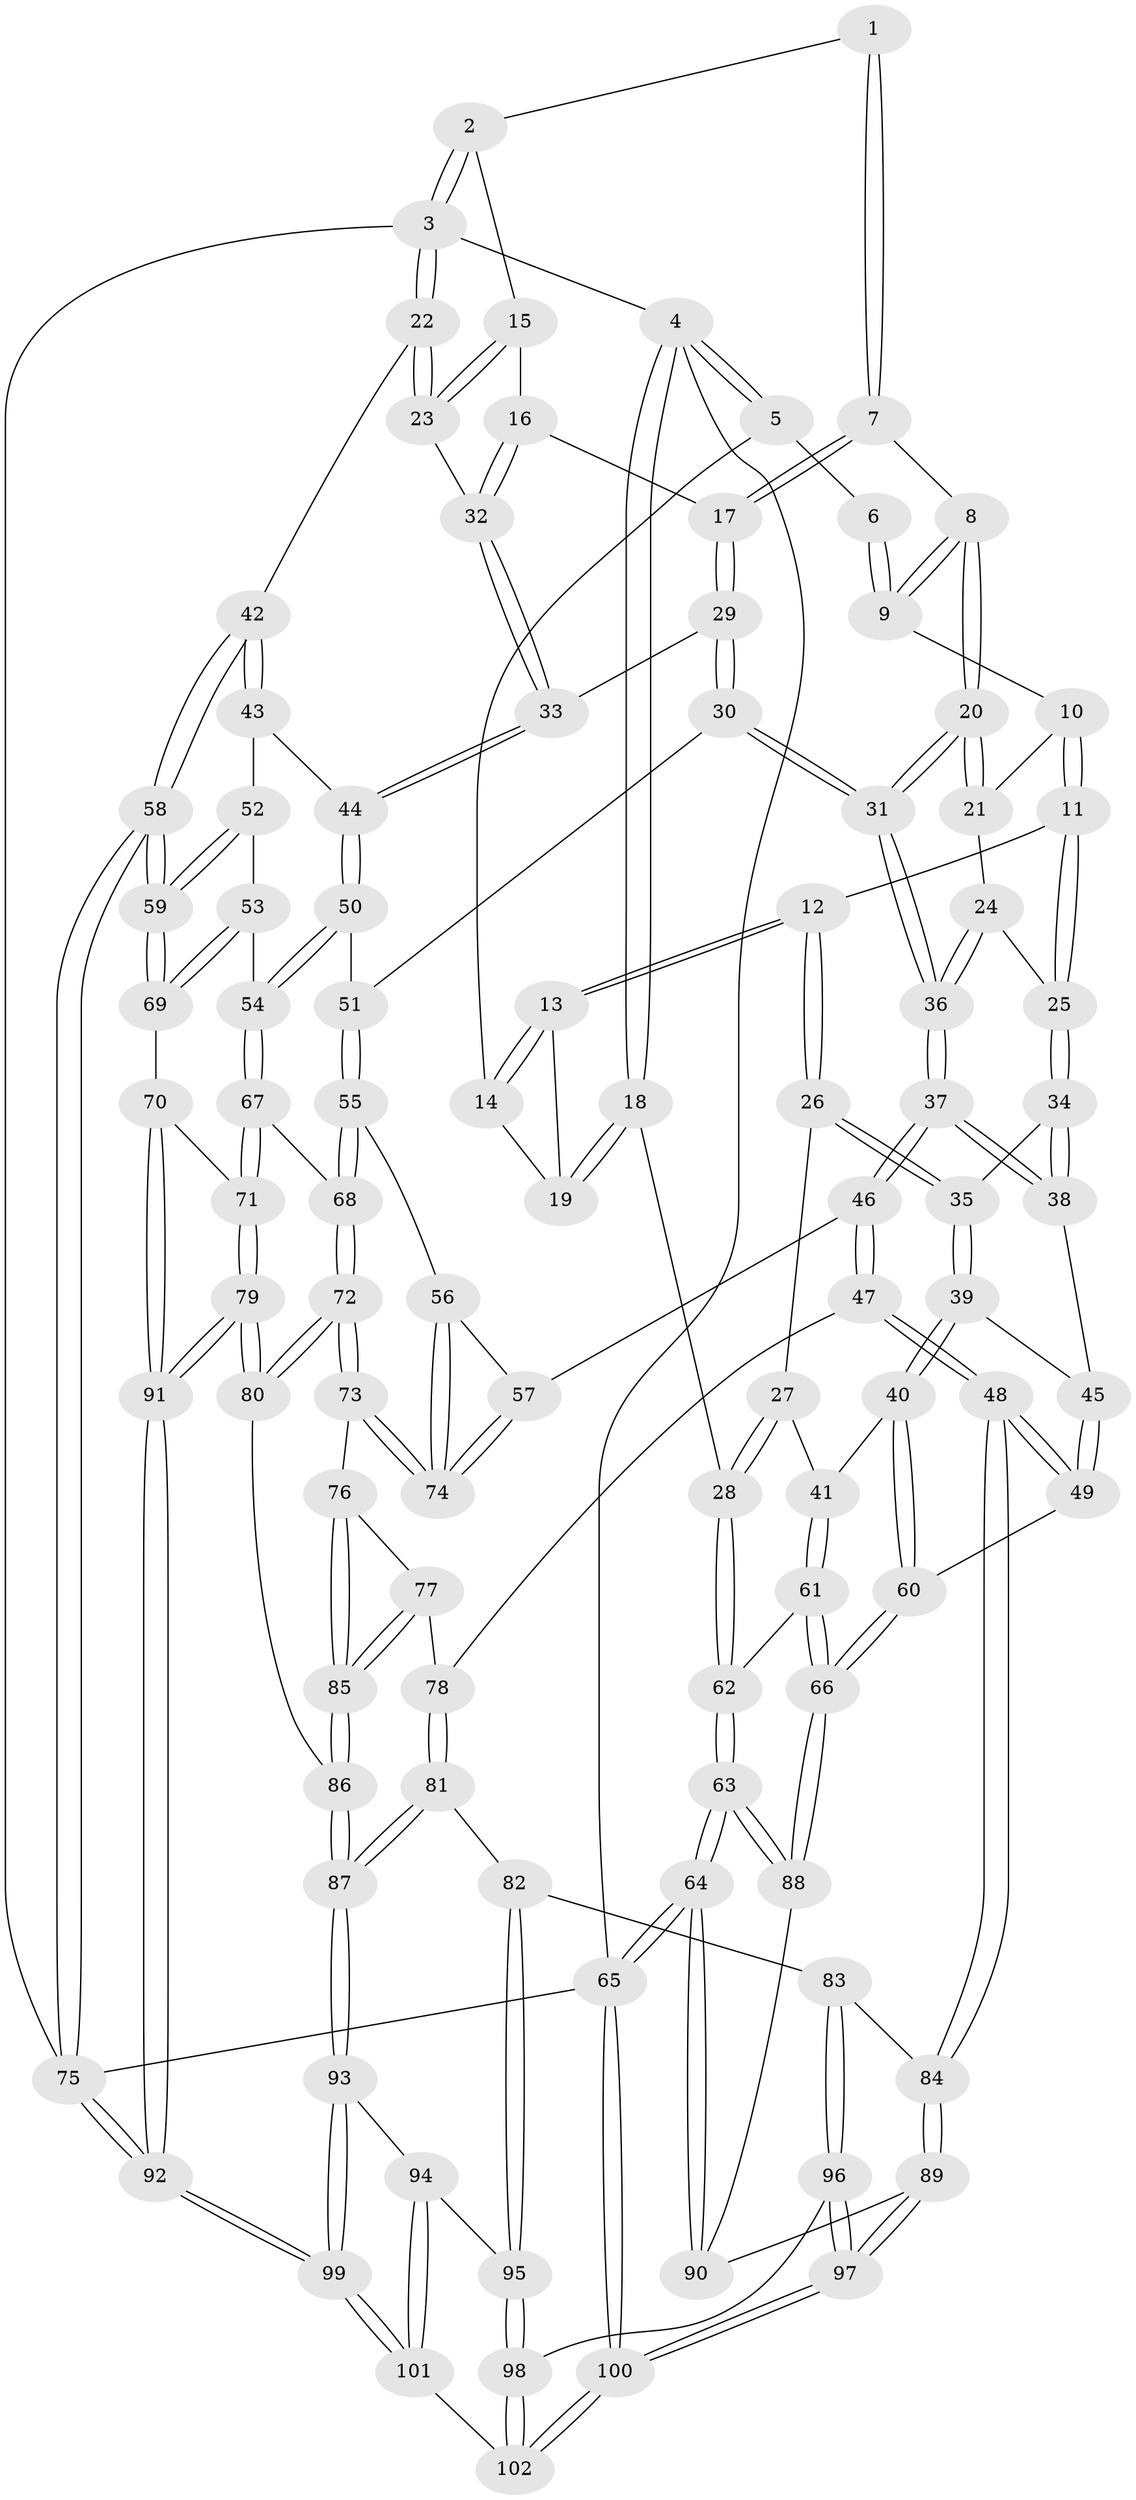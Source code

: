 // Generated by graph-tools (version 1.1) at 2025/38/02/21/25 10:38:58]
// undirected, 102 vertices, 252 edges
graph export_dot {
graph [start="1"]
  node [color=gray90,style=filled];
  1 [pos="+0.6251480310349679+0"];
  2 [pos="+0.9823620374068466+0"];
  3 [pos="+1+0"];
  4 [pos="+0+0"];
  5 [pos="+0.2493962264801311+0"];
  6 [pos="+0.317192489810183+0"];
  7 [pos="+0.6108166020619942+0.14338069327470426"];
  8 [pos="+0.5481055119989147+0.16954636339187273"];
  9 [pos="+0.42414191741327645+0.1425619055747312"];
  10 [pos="+0.4182928834180328+0.14722372582457358"];
  11 [pos="+0.28884402527152353+0.2251905503948807"];
  12 [pos="+0.19656007224780261+0.19459214286564616"];
  13 [pos="+0.19459526705409683+0.17925521527398816"];
  14 [pos="+0.2273802251580811+0"];
  15 [pos="+0.7525991339796166+0.1600682347613878"];
  16 [pos="+0.710932422139843+0.17921707503229764"];
  17 [pos="+0.6904889838485737+0.1790973559359821"];
  18 [pos="+0+0.1887606918958076"];
  19 [pos="+0.05328310518041463+0.06711984818659354"];
  20 [pos="+0.5218351791875057+0.33226504248281424"];
  21 [pos="+0.4271182235440706+0.2828641344863924"];
  22 [pos="+1+0.12204560475757811"];
  23 [pos="+1+0.19342890486516612"];
  24 [pos="+0.37194204056624214+0.34183809588987957"];
  25 [pos="+0.3091918068761818+0.29388638759825936"];
  26 [pos="+0.11987784352871549+0.24602342340962208"];
  27 [pos="+0.013527367011912655+0.26390272389222713"];
  28 [pos="+0+0.2180125996579416"];
  29 [pos="+0.6612517600502807+0.38927257254756864"];
  30 [pos="+0.5729017127653734+0.4342944181415069"];
  31 [pos="+0.519479826741679+0.4352767254147407"];
  32 [pos="+0.8331110866751649+0.36730121480118766"];
  33 [pos="+0.8163013449560388+0.41784497653839503"];
  34 [pos="+0.24377205977295247+0.4108829305144081"];
  35 [pos="+0.19337720526079627+0.42087794969216147"];
  36 [pos="+0.4773239214418104+0.465114011529651"];
  37 [pos="+0.4605541761463626+0.4946805208112755"];
  38 [pos="+0.3160402594471513+0.46680881885109954"];
  39 [pos="+0.1473568472410183+0.4749600952657199"];
  40 [pos="+0.13453933627545547+0.4874468281665697"];
  41 [pos="+0.10730717281270127+0.4773317063914706"];
  42 [pos="+1+0.45907504742030675"];
  43 [pos="+0.9194728921333712+0.4723539528507006"];
  44 [pos="+0.8225669210309378+0.43522274793448196"];
  45 [pos="+0.2766023538871093+0.5070591354256367"];
  46 [pos="+0.4561025510020821+0.5481221609917678"];
  47 [pos="+0.4270577488689037+0.6030152990541001"];
  48 [pos="+0.28177133656489617+0.6875193132305725"];
  49 [pos="+0.19919425952030032+0.6518820101879144"];
  50 [pos="+0.7855235014258376+0.5306650479694041"];
  51 [pos="+0.5916981594033456+0.4529382390642545"];
  52 [pos="+0.9173102105547924+0.5387884149386308"];
  53 [pos="+0.8863984058602763+0.5960882057279293"];
  54 [pos="+0.7761746354768396+0.5787259517532627"];
  55 [pos="+0.7031884780619178+0.6046580839489056"];
  56 [pos="+0.6415351368970562+0.6157557841521509"];
  57 [pos="+0.4576991236531738+0.5489817396114096"];
  58 [pos="+1+0.7226436663741143"];
  59 [pos="+1+0.706306183464389"];
  60 [pos="+0.17548610912495646+0.646764499679945"];
  61 [pos="+0+0.5125858395908957"];
  62 [pos="+0+0.5016802076028043"];
  63 [pos="+0+0.6864242613760708"];
  64 [pos="+0+0.9129716033040296"];
  65 [pos="+0+1"];
  66 [pos="+0.14184060626695233+0.6648282744591361"];
  67 [pos="+0.7509119710700245+0.6137370059317258"];
  68 [pos="+0.7385025955472816+0.6156855994022866"];
  69 [pos="+1+0.7008403268016262"];
  70 [pos="+0.8629942029358271+0.7347612693848502"];
  71 [pos="+0.7773503186891705+0.656066542028996"];
  72 [pos="+0.6400887035894711+0.7627160042847368"];
  73 [pos="+0.5984397339489761+0.722029609198922"];
  74 [pos="+0.5977192989370347+0.6811077054517803"];
  75 [pos="+1+1"];
  76 [pos="+0.5772738912630593+0.7204876326131251"];
  77 [pos="+0.47875392525007754+0.6837852979604555"];
  78 [pos="+0.45921338694673264+0.66072825452147"];
  79 [pos="+0.6993521137435926+0.8654820967809308"];
  80 [pos="+0.6526234087232857+0.8309323281977234"];
  81 [pos="+0.4228820568568773+0.8277387135518504"];
  82 [pos="+0.3554486962312709+0.8138426574310584"];
  83 [pos="+0.31417002708464214+0.7963979061222091"];
  84 [pos="+0.29458474976294047+0.7504571137126235"];
  85 [pos="+0.5034497727040307+0.7863646021936957"];
  86 [pos="+0.5015375725808268+0.855295186896133"];
  87 [pos="+0.49223567082551517+0.861965503532662"];
  88 [pos="+0.12230161819871196+0.6863752541984594"];
  89 [pos="+0.12218717057247819+0.8720491845457237"];
  90 [pos="+0.09486993976285775+0.757691387123528"];
  91 [pos="+0.765495440693562+0.9359872278553474"];
  92 [pos="+0.8830101684981103+1"];
  93 [pos="+0.48918926432755644+0.8801055868511035"];
  94 [pos="+0.44690600196101615+0.9220235505915239"];
  95 [pos="+0.3825931796126835+0.9477296765060081"];
  96 [pos="+0.2725963729264994+0.8956217971339799"];
  97 [pos="+0.1175860133537806+0.9796305296696486"];
  98 [pos="+0.353253152190782+0.9736160070629158"];
  99 [pos="+0.6669813579179645+1"];
  100 [pos="+0+1"];
  101 [pos="+0.4517386554189803+1"];
  102 [pos="+0.3504398653942845+1"];
  1 -- 2;
  1 -- 7;
  1 -- 7;
  2 -- 3;
  2 -- 3;
  2 -- 15;
  3 -- 4;
  3 -- 22;
  3 -- 22;
  3 -- 75;
  4 -- 5;
  4 -- 5;
  4 -- 18;
  4 -- 18;
  4 -- 65;
  5 -- 6;
  5 -- 14;
  6 -- 9;
  6 -- 9;
  7 -- 8;
  7 -- 17;
  7 -- 17;
  8 -- 9;
  8 -- 9;
  8 -- 20;
  8 -- 20;
  9 -- 10;
  10 -- 11;
  10 -- 11;
  10 -- 21;
  11 -- 12;
  11 -- 25;
  11 -- 25;
  12 -- 13;
  12 -- 13;
  12 -- 26;
  12 -- 26;
  13 -- 14;
  13 -- 14;
  13 -- 19;
  14 -- 19;
  15 -- 16;
  15 -- 23;
  15 -- 23;
  16 -- 17;
  16 -- 32;
  16 -- 32;
  17 -- 29;
  17 -- 29;
  18 -- 19;
  18 -- 19;
  18 -- 28;
  20 -- 21;
  20 -- 21;
  20 -- 31;
  20 -- 31;
  21 -- 24;
  22 -- 23;
  22 -- 23;
  22 -- 42;
  23 -- 32;
  24 -- 25;
  24 -- 36;
  24 -- 36;
  25 -- 34;
  25 -- 34;
  26 -- 27;
  26 -- 35;
  26 -- 35;
  27 -- 28;
  27 -- 28;
  27 -- 41;
  28 -- 62;
  28 -- 62;
  29 -- 30;
  29 -- 30;
  29 -- 33;
  30 -- 31;
  30 -- 31;
  30 -- 51;
  31 -- 36;
  31 -- 36;
  32 -- 33;
  32 -- 33;
  33 -- 44;
  33 -- 44;
  34 -- 35;
  34 -- 38;
  34 -- 38;
  35 -- 39;
  35 -- 39;
  36 -- 37;
  36 -- 37;
  37 -- 38;
  37 -- 38;
  37 -- 46;
  37 -- 46;
  38 -- 45;
  39 -- 40;
  39 -- 40;
  39 -- 45;
  40 -- 41;
  40 -- 60;
  40 -- 60;
  41 -- 61;
  41 -- 61;
  42 -- 43;
  42 -- 43;
  42 -- 58;
  42 -- 58;
  43 -- 44;
  43 -- 52;
  44 -- 50;
  44 -- 50;
  45 -- 49;
  45 -- 49;
  46 -- 47;
  46 -- 47;
  46 -- 57;
  47 -- 48;
  47 -- 48;
  47 -- 78;
  48 -- 49;
  48 -- 49;
  48 -- 84;
  48 -- 84;
  49 -- 60;
  50 -- 51;
  50 -- 54;
  50 -- 54;
  51 -- 55;
  51 -- 55;
  52 -- 53;
  52 -- 59;
  52 -- 59;
  53 -- 54;
  53 -- 69;
  53 -- 69;
  54 -- 67;
  54 -- 67;
  55 -- 56;
  55 -- 68;
  55 -- 68;
  56 -- 57;
  56 -- 74;
  56 -- 74;
  57 -- 74;
  57 -- 74;
  58 -- 59;
  58 -- 59;
  58 -- 75;
  58 -- 75;
  59 -- 69;
  59 -- 69;
  60 -- 66;
  60 -- 66;
  61 -- 62;
  61 -- 66;
  61 -- 66;
  62 -- 63;
  62 -- 63;
  63 -- 64;
  63 -- 64;
  63 -- 88;
  63 -- 88;
  64 -- 65;
  64 -- 65;
  64 -- 90;
  64 -- 90;
  65 -- 100;
  65 -- 100;
  65 -- 75;
  66 -- 88;
  66 -- 88;
  67 -- 68;
  67 -- 71;
  67 -- 71;
  68 -- 72;
  68 -- 72;
  69 -- 70;
  70 -- 71;
  70 -- 91;
  70 -- 91;
  71 -- 79;
  71 -- 79;
  72 -- 73;
  72 -- 73;
  72 -- 80;
  72 -- 80;
  73 -- 74;
  73 -- 74;
  73 -- 76;
  75 -- 92;
  75 -- 92;
  76 -- 77;
  76 -- 85;
  76 -- 85;
  77 -- 78;
  77 -- 85;
  77 -- 85;
  78 -- 81;
  78 -- 81;
  79 -- 80;
  79 -- 80;
  79 -- 91;
  79 -- 91;
  80 -- 86;
  81 -- 82;
  81 -- 87;
  81 -- 87;
  82 -- 83;
  82 -- 95;
  82 -- 95;
  83 -- 84;
  83 -- 96;
  83 -- 96;
  84 -- 89;
  84 -- 89;
  85 -- 86;
  85 -- 86;
  86 -- 87;
  86 -- 87;
  87 -- 93;
  87 -- 93;
  88 -- 90;
  89 -- 90;
  89 -- 97;
  89 -- 97;
  91 -- 92;
  91 -- 92;
  92 -- 99;
  92 -- 99;
  93 -- 94;
  93 -- 99;
  93 -- 99;
  94 -- 95;
  94 -- 101;
  94 -- 101;
  95 -- 98;
  95 -- 98;
  96 -- 97;
  96 -- 97;
  96 -- 98;
  97 -- 100;
  97 -- 100;
  98 -- 102;
  98 -- 102;
  99 -- 101;
  99 -- 101;
  100 -- 102;
  100 -- 102;
  101 -- 102;
}
